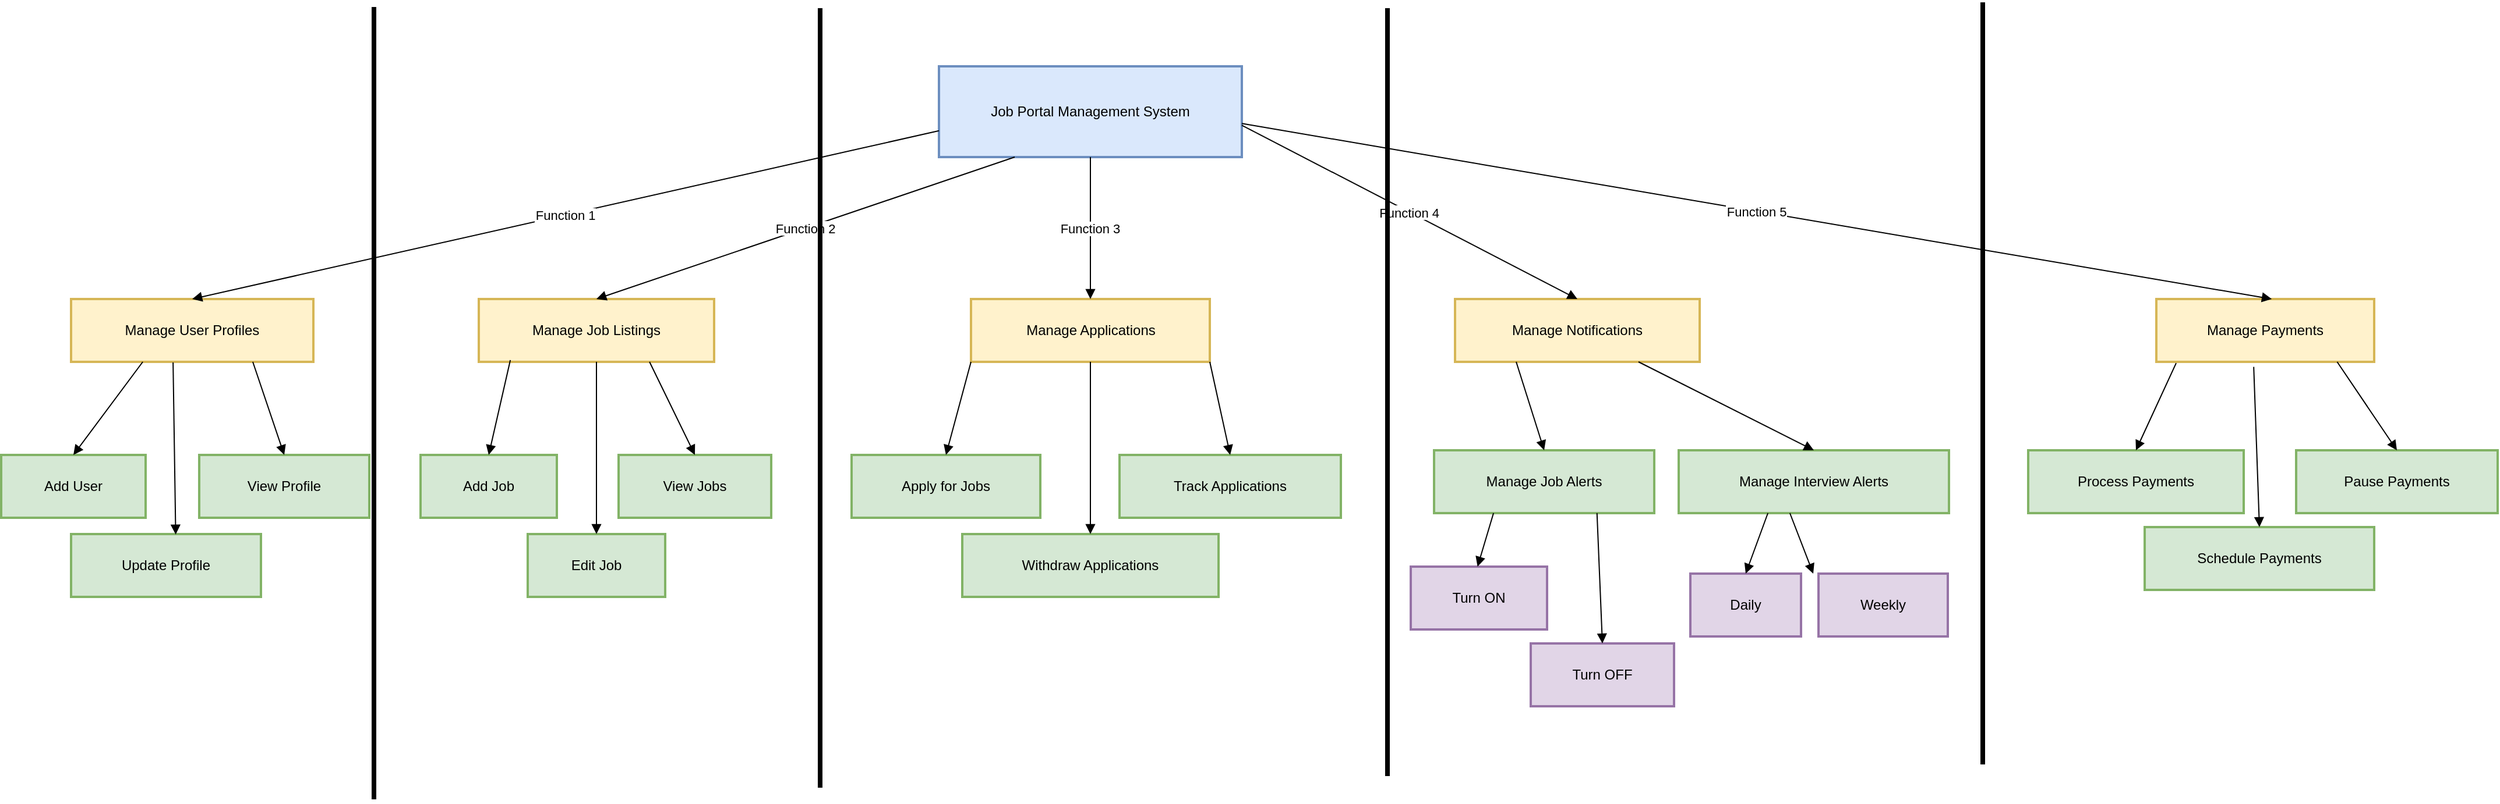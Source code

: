 <mxfile version="26.0.6">
  <diagram name="Page-1" id="ClhxxgMNaexIfz9TYhE6">
    <mxGraphModel dx="2438" dy="840" grid="1" gridSize="10" guides="1" tooltips="1" connect="1" arrows="1" fold="1" page="1" pageScale="1" pageWidth="850" pageHeight="1100" math="0" shadow="0">
      <root>
        <mxCell id="0" />
        <mxCell id="1" parent="0" />
        <mxCell id="xu_1kdxQS3Lf9o5p_RP--175" value="Job Portal Management System" style="whiteSpace=wrap;strokeWidth=2;fillColor=#dae8fc;strokeColor=#6c8ebf;" vertex="1" parent="1">
          <mxGeometry x="645" y="250" width="260" height="78" as="geometry" />
        </mxCell>
        <mxCell id="xu_1kdxQS3Lf9o5p_RP--176" value="Manage User Profiles" style="whiteSpace=wrap;strokeWidth=2;fillColor=#fff2cc;strokeColor=#d6b656;" vertex="1" parent="1">
          <mxGeometry x="-100" y="450" width="208" height="54" as="geometry" />
        </mxCell>
        <mxCell id="xu_1kdxQS3Lf9o5p_RP--177" value="Add User" style="whiteSpace=wrap;strokeWidth=2;fillColor=#d5e8d4;strokeColor=#82b366;" vertex="1" parent="1">
          <mxGeometry x="-160" y="584" width="124" height="54" as="geometry" />
        </mxCell>
        <mxCell id="xu_1kdxQS3Lf9o5p_RP--178" value="Update Profile" style="whiteSpace=wrap;strokeWidth=2;fillColor=#d5e8d4;strokeColor=#82b366;" vertex="1" parent="1">
          <mxGeometry x="-100" y="652" width="163" height="54" as="geometry" />
        </mxCell>
        <mxCell id="xu_1kdxQS3Lf9o5p_RP--179" value="View Profile" style="whiteSpace=wrap;strokeWidth=2;fillColor=#d5e8d4;strokeColor=#82b366;" vertex="1" parent="1">
          <mxGeometry x="10" y="584" width="146" height="54" as="geometry" />
        </mxCell>
        <mxCell id="xu_1kdxQS3Lf9o5p_RP--180" value="Manage Job Listings" style="whiteSpace=wrap;strokeWidth=2;fillColor=#fff2cc;strokeColor=#d6b656;" vertex="1" parent="1">
          <mxGeometry x="250" y="450" width="202" height="54" as="geometry" />
        </mxCell>
        <mxCell id="xu_1kdxQS3Lf9o5p_RP--181" value="Add Job" style="whiteSpace=wrap;strokeWidth=2;fillColor=#d5e8d4;strokeColor=#82b366;" vertex="1" parent="1">
          <mxGeometry x="200" y="584" width="117" height="54" as="geometry" />
        </mxCell>
        <mxCell id="xu_1kdxQS3Lf9o5p_RP--182" value="Edit Job" style="whiteSpace=wrap;strokeWidth=2;fillColor=#d5e8d4;strokeColor=#82b366;" vertex="1" parent="1">
          <mxGeometry x="292" y="652" width="118" height="54" as="geometry" />
        </mxCell>
        <mxCell id="xu_1kdxQS3Lf9o5p_RP--183" value="View Jobs" style="whiteSpace=wrap;strokeWidth=2;fillColor=#d5e8d4;strokeColor=#82b366;" vertex="1" parent="1">
          <mxGeometry x="370" y="584" width="131" height="54" as="geometry" />
        </mxCell>
        <mxCell id="xu_1kdxQS3Lf9o5p_RP--184" value="Manage Applications" style="whiteSpace=wrap;strokeWidth=2;fillColor=#fff2cc;strokeColor=#d6b656;" vertex="1" parent="1">
          <mxGeometry x="672.5" y="450" width="205" height="54" as="geometry" />
        </mxCell>
        <mxCell id="xu_1kdxQS3Lf9o5p_RP--185" value="Apply for Jobs" style="whiteSpace=wrap;strokeWidth=2;fillColor=#d5e8d4;strokeColor=#82b366;" vertex="1" parent="1">
          <mxGeometry x="570" y="584" width="162" height="54" as="geometry" />
        </mxCell>
        <mxCell id="xu_1kdxQS3Lf9o5p_RP--186" value="Withdraw Applications" style="whiteSpace=wrap;strokeWidth=2;fillColor=#d5e8d4;strokeColor=#82b366;" vertex="1" parent="1">
          <mxGeometry x="665" y="652" width="220" height="54" as="geometry" />
        </mxCell>
        <mxCell id="xu_1kdxQS3Lf9o5p_RP--187" value="Track Applications" style="whiteSpace=wrap;strokeWidth=2;fillColor=#d5e8d4;strokeColor=#82b366;" vertex="1" parent="1">
          <mxGeometry x="800" y="584" width="190" height="54" as="geometry" />
        </mxCell>
        <mxCell id="xu_1kdxQS3Lf9o5p_RP--188" value="Manage Notifications" style="whiteSpace=wrap;strokeWidth=2;fillColor=#fff2cc;strokeColor=#d6b656;" vertex="1" parent="1">
          <mxGeometry x="1088" y="450" width="210" height="54" as="geometry" />
        </mxCell>
        <mxCell id="xu_1kdxQS3Lf9o5p_RP--189" value="Manage Job Alerts" style="whiteSpace=wrap;strokeWidth=2;fillColor=#d5e8d4;strokeColor=#82b366;" vertex="1" parent="1">
          <mxGeometry x="1070" y="580" width="189" height="54" as="geometry" />
        </mxCell>
        <mxCell id="xu_1kdxQS3Lf9o5p_RP--190" value="Turn ON" style="whiteSpace=wrap;strokeWidth=2;fillColor=#e1d5e7;strokeColor=#9673a6;" vertex="1" parent="1">
          <mxGeometry x="1050" y="680" width="117" height="54" as="geometry" />
        </mxCell>
        <mxCell id="xu_1kdxQS3Lf9o5p_RP--191" value="Turn OFF" style="whiteSpace=wrap;strokeWidth=2;fillColor=#e1d5e7;strokeColor=#9673a6;" vertex="1" parent="1">
          <mxGeometry x="1153" y="746" width="123" height="54" as="geometry" />
        </mxCell>
        <mxCell id="xu_1kdxQS3Lf9o5p_RP--192" value="Manage Interview Alerts" style="whiteSpace=wrap;strokeWidth=2;fillColor=#d5e8d4;strokeColor=#82b366;" vertex="1" parent="1">
          <mxGeometry x="1280" y="580" width="232" height="54" as="geometry" />
        </mxCell>
        <mxCell id="xu_1kdxQS3Lf9o5p_RP--193" value="Daily" style="whiteSpace=wrap;strokeWidth=2;fillColor=#e1d5e7;strokeColor=#9673a6;" vertex="1" parent="1">
          <mxGeometry x="1290" y="686" width="95" height="54" as="geometry" />
        </mxCell>
        <mxCell id="xu_1kdxQS3Lf9o5p_RP--194" value="Weekly" style="whiteSpace=wrap;strokeWidth=2;fillColor=#e1d5e7;strokeColor=#9673a6;" vertex="1" parent="1">
          <mxGeometry x="1400" y="686" width="111" height="54" as="geometry" />
        </mxCell>
        <mxCell id="xu_1kdxQS3Lf9o5p_RP--195" value="Manage Payments" style="whiteSpace=wrap;strokeWidth=2;fillColor=#fff2cc;strokeColor=#d6b656;" vertex="1" parent="1">
          <mxGeometry x="1690" y="450" width="187" height="54" as="geometry" />
        </mxCell>
        <mxCell id="xu_1kdxQS3Lf9o5p_RP--196" value="Process Payments" style="whiteSpace=wrap;strokeWidth=2;fillColor=#d5e8d4;strokeColor=#82b366;" vertex="1" parent="1">
          <mxGeometry x="1580" y="580" width="185" height="54" as="geometry" />
        </mxCell>
        <mxCell id="xu_1kdxQS3Lf9o5p_RP--197" value="Schedule Payments" style="whiteSpace=wrap;strokeWidth=2;fillColor=#d5e8d4;strokeColor=#82b366;" vertex="1" parent="1">
          <mxGeometry x="1680" y="646" width="197" height="54" as="geometry" />
        </mxCell>
        <mxCell id="xu_1kdxQS3Lf9o5p_RP--198" value="Pause Payments" style="whiteSpace=wrap;strokeWidth=2;fillColor=#d5e8d4;strokeColor=#82b366;" vertex="1" parent="1">
          <mxGeometry x="1810" y="580" width="173" height="54" as="geometry" />
        </mxCell>
        <mxCell id="xu_1kdxQS3Lf9o5p_RP--199" value="Function 1" style="startArrow=none;endArrow=block;exitX=0;exitY=0.71;entryX=0.5;entryY=-0.01;rounded=0;" edge="1" parent="1" source="xu_1kdxQS3Lf9o5p_RP--175" target="xu_1kdxQS3Lf9o5p_RP--176">
          <mxGeometry relative="1" as="geometry" />
        </mxCell>
        <mxCell id="xu_1kdxQS3Lf9o5p_RP--200" value="" style="startArrow=none;endArrow=block;exitX=0.3;exitY=0.99;entryX=0.5;entryY=0.01;rounded=0;" edge="1" parent="1" source="xu_1kdxQS3Lf9o5p_RP--176" target="xu_1kdxQS3Lf9o5p_RP--177">
          <mxGeometry relative="1" as="geometry" />
        </mxCell>
        <mxCell id="xu_1kdxQS3Lf9o5p_RP--201" value="" style="startArrow=none;endArrow=block;exitX=0.421;exitY=1.01;entryX=0.551;entryY=0.007;rounded=0;exitDx=0;exitDy=0;exitPerimeter=0;entryDx=0;entryDy=0;entryPerimeter=0;" edge="1" parent="1" source="xu_1kdxQS3Lf9o5p_RP--176" target="xu_1kdxQS3Lf9o5p_RP--178">
          <mxGeometry relative="1" as="geometry" />
        </mxCell>
        <mxCell id="xu_1kdxQS3Lf9o5p_RP--202" value="" style="startArrow=none;endArrow=block;exitX=0.75;exitY=1;entryX=0.5;entryY=0.01;rounded=0;exitDx=0;exitDy=0;" edge="1" parent="1" source="xu_1kdxQS3Lf9o5p_RP--176" target="xu_1kdxQS3Lf9o5p_RP--179">
          <mxGeometry relative="1" as="geometry">
            <Array as="points" />
          </mxGeometry>
        </mxCell>
        <mxCell id="xu_1kdxQS3Lf9o5p_RP--204" value="Function 2" style="startArrow=none;endArrow=block;exitX=0.25;exitY=1;entryX=0.5;entryY=0;rounded=0;exitDx=0;exitDy=0;entryDx=0;entryDy=0;" edge="1" parent="1" source="xu_1kdxQS3Lf9o5p_RP--175" target="xu_1kdxQS3Lf9o5p_RP--180">
          <mxGeometry relative="1" as="geometry" />
        </mxCell>
        <mxCell id="xu_1kdxQS3Lf9o5p_RP--205" value="" style="startArrow=none;endArrow=block;exitX=0.134;exitY=0.972;entryX=0.5;entryY=0;rounded=0;exitDx=0;exitDy=0;exitPerimeter=0;" edge="1" parent="1" source="xu_1kdxQS3Lf9o5p_RP--180" target="xu_1kdxQS3Lf9o5p_RP--181">
          <mxGeometry relative="1" as="geometry" />
        </mxCell>
        <mxCell id="xu_1kdxQS3Lf9o5p_RP--206" value="" style="startArrow=none;endArrow=block;exitX=0.5;exitY=1;entryX=0.5;entryY=0;rounded=0;exitDx=0;exitDy=0;" edge="1" parent="1" source="xu_1kdxQS3Lf9o5p_RP--180" target="xu_1kdxQS3Lf9o5p_RP--182">
          <mxGeometry relative="1" as="geometry" />
        </mxCell>
        <mxCell id="xu_1kdxQS3Lf9o5p_RP--207" value="" style="startArrow=none;endArrow=block;exitX=0.73;exitY=1.01;entryX=0.5;entryY=0;rounded=0;" edge="1" parent="1" source="xu_1kdxQS3Lf9o5p_RP--180" target="xu_1kdxQS3Lf9o5p_RP--183">
          <mxGeometry relative="1" as="geometry" />
        </mxCell>
        <mxCell id="xu_1kdxQS3Lf9o5p_RP--209" value="Function 3" style="startArrow=none;endArrow=block;exitX=0.5;exitY=1;entryX=0.5;entryY=0;rounded=0;exitDx=0;exitDy=0;entryDx=0;entryDy=0;" edge="1" parent="1" source="xu_1kdxQS3Lf9o5p_RP--175" target="xu_1kdxQS3Lf9o5p_RP--184">
          <mxGeometry relative="1" as="geometry" />
        </mxCell>
        <mxCell id="xu_1kdxQS3Lf9o5p_RP--210" value="" style="startArrow=none;endArrow=block;exitX=0;exitY=1;entryX=0.5;entryY=0;rounded=0;exitDx=0;exitDy=0;" edge="1" parent="1" source="xu_1kdxQS3Lf9o5p_RP--184" target="xu_1kdxQS3Lf9o5p_RP--185">
          <mxGeometry relative="1" as="geometry" />
        </mxCell>
        <mxCell id="xu_1kdxQS3Lf9o5p_RP--211" value="" style="startArrow=none;endArrow=block;exitX=0.5;exitY=1;entryX=0.5;entryY=0;rounded=0;exitDx=0;exitDy=0;" edge="1" parent="1" source="xu_1kdxQS3Lf9o5p_RP--184" target="xu_1kdxQS3Lf9o5p_RP--186">
          <mxGeometry relative="1" as="geometry" />
        </mxCell>
        <mxCell id="xu_1kdxQS3Lf9o5p_RP--212" value="" style="startArrow=none;endArrow=block;exitX=1;exitY=1;entryX=0.5;entryY=0;rounded=0;exitDx=0;exitDy=0;" edge="1" parent="1" source="xu_1kdxQS3Lf9o5p_RP--184" target="xu_1kdxQS3Lf9o5p_RP--187">
          <mxGeometry relative="1" as="geometry" />
        </mxCell>
        <mxCell id="xu_1kdxQS3Lf9o5p_RP--214" value="Function 4" style="startArrow=none;endArrow=block;exitX=1;exitY=0.65;entryX=0.5;entryY=0;rounded=0;entryDx=0;entryDy=0;" edge="1" parent="1" source="xu_1kdxQS3Lf9o5p_RP--175" target="xu_1kdxQS3Lf9o5p_RP--188">
          <mxGeometry relative="1" as="geometry" />
        </mxCell>
        <mxCell id="xu_1kdxQS3Lf9o5p_RP--215" value="" style="startArrow=none;endArrow=block;exitX=0.25;exitY=1;entryX=0.5;entryY=0;rounded=0;exitDx=0;exitDy=0;" edge="1" parent="1" source="xu_1kdxQS3Lf9o5p_RP--188" target="xu_1kdxQS3Lf9o5p_RP--189">
          <mxGeometry relative="1" as="geometry" />
        </mxCell>
        <mxCell id="xu_1kdxQS3Lf9o5p_RP--216" value="" style="startArrow=none;endArrow=block;exitX=0.27;exitY=1;entryX=0.49;entryY=0;rounded=0;" edge="1" parent="1" source="xu_1kdxQS3Lf9o5p_RP--189" target="xu_1kdxQS3Lf9o5p_RP--190">
          <mxGeometry relative="1" as="geometry" />
        </mxCell>
        <mxCell id="xu_1kdxQS3Lf9o5p_RP--217" value="" style="startArrow=none;endArrow=block;exitX=0.74;exitY=1;entryX=0.5;entryY=0;rounded=0;" edge="1" parent="1" source="xu_1kdxQS3Lf9o5p_RP--189" target="xu_1kdxQS3Lf9o5p_RP--191">
          <mxGeometry relative="1" as="geometry" />
        </mxCell>
        <mxCell id="xu_1kdxQS3Lf9o5p_RP--218" value="" style="startArrow=none;endArrow=block;exitX=0.75;exitY=1;entryX=0.5;entryY=0;rounded=0;exitDx=0;exitDy=0;" edge="1" parent="1" source="xu_1kdxQS3Lf9o5p_RP--188" target="xu_1kdxQS3Lf9o5p_RP--192">
          <mxGeometry relative="1" as="geometry" />
        </mxCell>
        <mxCell id="xu_1kdxQS3Lf9o5p_RP--219" value="" style="startArrow=none;endArrow=block;exitX=0.33;exitY=1;entryX=0.5;entryY=0;rounded=0;" edge="1" parent="1" source="xu_1kdxQS3Lf9o5p_RP--192" target="xu_1kdxQS3Lf9o5p_RP--193">
          <mxGeometry relative="1" as="geometry" />
        </mxCell>
        <mxCell id="xu_1kdxQS3Lf9o5p_RP--220" value="" style="startArrow=none;endArrow=block;exitX=0.67;exitY=1;entryX=0.5;entryY=0;rounded=0;" edge="1" parent="1">
          <mxGeometry relative="1" as="geometry">
            <mxPoint x="1375.44" y="634" as="sourcePoint" />
            <mxPoint x="1395.5" y="686" as="targetPoint" />
          </mxGeometry>
        </mxCell>
        <mxCell id="xu_1kdxQS3Lf9o5p_RP--222" value="Function 5" style="startArrow=none;endArrow=block;exitX=1;exitY=0.63;entryX=0.53;entryY=0;rounded=0;" edge="1" parent="1" source="xu_1kdxQS3Lf9o5p_RP--175" target="xu_1kdxQS3Lf9o5p_RP--195">
          <mxGeometry relative="1" as="geometry" />
        </mxCell>
        <mxCell id="xu_1kdxQS3Lf9o5p_RP--223" value="" style="startArrow=none;endArrow=block;exitX=0.091;exitY=1.019;entryX=0.5;entryY=0;rounded=0;exitDx=0;exitDy=0;exitPerimeter=0;" edge="1" parent="1" source="xu_1kdxQS3Lf9o5p_RP--195" target="xu_1kdxQS3Lf9o5p_RP--196">
          <mxGeometry relative="1" as="geometry" />
        </mxCell>
        <mxCell id="xu_1kdxQS3Lf9o5p_RP--224" value="" style="startArrow=none;endArrow=block;exitX=0.447;exitY=1.08;entryX=0.5;entryY=0;rounded=0;exitDx=0;exitDy=0;exitPerimeter=0;" edge="1" parent="1" source="xu_1kdxQS3Lf9o5p_RP--195" target="xu_1kdxQS3Lf9o5p_RP--197">
          <mxGeometry relative="1" as="geometry" />
        </mxCell>
        <mxCell id="xu_1kdxQS3Lf9o5p_RP--225" value="" style="startArrow=none;endArrow=block;exitX=0.83;exitY=1;entryX=0.5;entryY=0;rounded=0;" edge="1" parent="1" source="xu_1kdxQS3Lf9o5p_RP--195" target="xu_1kdxQS3Lf9o5p_RP--198">
          <mxGeometry relative="1" as="geometry" />
        </mxCell>
        <mxCell id="xu_1kdxQS3Lf9o5p_RP--228" value="" style="endArrow=none;html=1;rounded=0;strokeWidth=4;" edge="1" parent="1">
          <mxGeometry width="50" height="50" relative="1" as="geometry">
            <mxPoint x="543" y="870" as="sourcePoint" />
            <mxPoint x="543" y="200" as="targetPoint" />
          </mxGeometry>
        </mxCell>
        <mxCell id="xu_1kdxQS3Lf9o5p_RP--230" value="" style="endArrow=none;html=1;rounded=0;strokeWidth=4;" edge="1" parent="1">
          <mxGeometry width="50" height="50" relative="1" as="geometry">
            <mxPoint x="160" y="880" as="sourcePoint" />
            <mxPoint x="160" y="199" as="targetPoint" />
          </mxGeometry>
        </mxCell>
        <mxCell id="xu_1kdxQS3Lf9o5p_RP--231" value="" style="endArrow=none;html=1;rounded=0;strokeWidth=4;" edge="1" parent="1">
          <mxGeometry width="50" height="50" relative="1" as="geometry">
            <mxPoint x="1030" y="860" as="sourcePoint" />
            <mxPoint x="1030" y="200" as="targetPoint" />
          </mxGeometry>
        </mxCell>
        <mxCell id="xu_1kdxQS3Lf9o5p_RP--232" value="" style="endArrow=none;html=1;rounded=0;strokeWidth=4;" edge="1" parent="1">
          <mxGeometry width="50" height="50" relative="1" as="geometry">
            <mxPoint x="1541" y="850" as="sourcePoint" />
            <mxPoint x="1541" y="195" as="targetPoint" />
          </mxGeometry>
        </mxCell>
      </root>
    </mxGraphModel>
  </diagram>
</mxfile>
